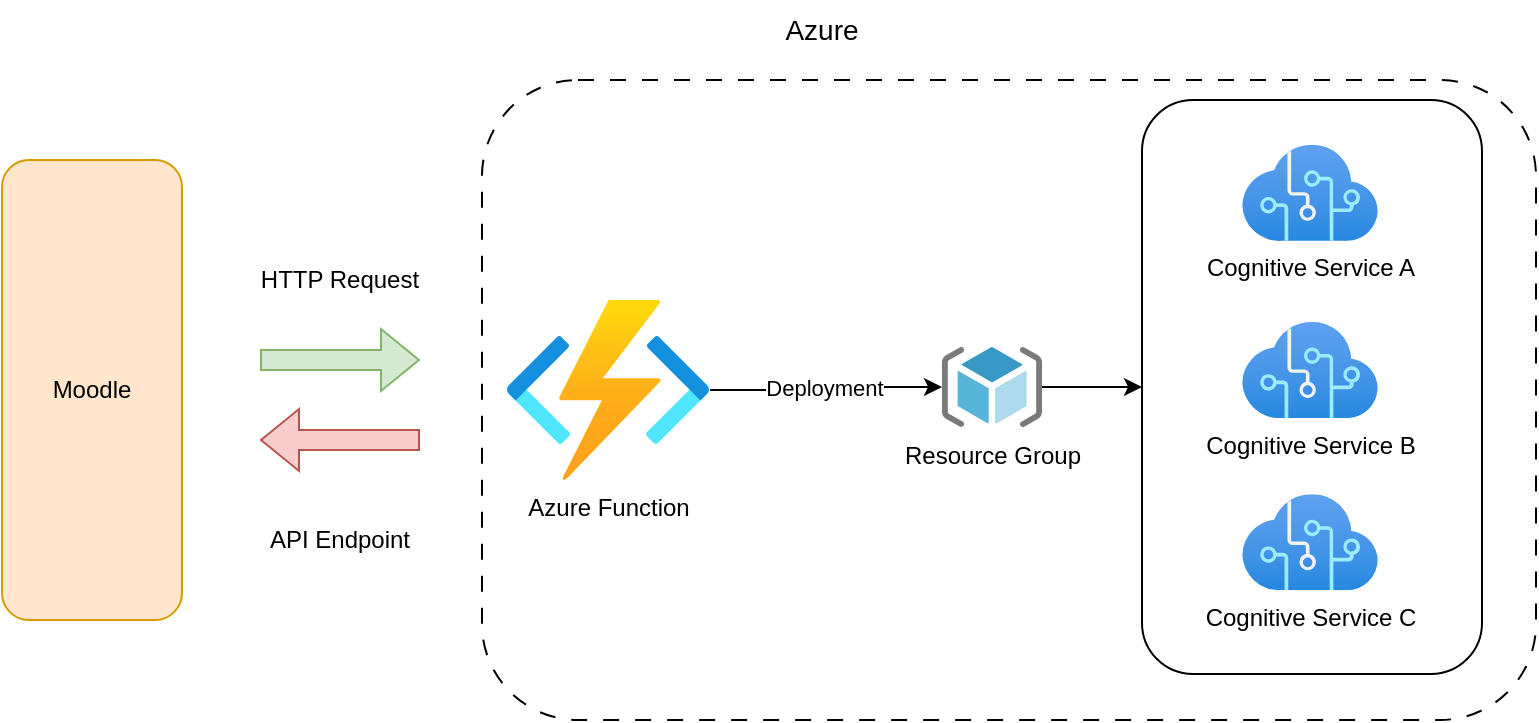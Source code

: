 <mxfile version="24.6.5" type="github">
  <diagram name="Seite-1" id="B4aqrbCCtMcahn1N4isW">
    <mxGraphModel dx="2074" dy="1121" grid="1" gridSize="10" guides="1" tooltips="1" connect="1" arrows="1" fold="1" page="1" pageScale="1" pageWidth="827" pageHeight="1169" math="0" shadow="0">
      <root>
        <mxCell id="0" />
        <mxCell id="1" parent="0" />
        <mxCell id="Re7rBB9W7esVl856Wmti-33" value="" style="rounded=1;whiteSpace=wrap;html=1;fillColor=none;dashed=1;dashPattern=8 8;" vertex="1" parent="1">
          <mxGeometry x="300" y="220" width="527" height="320" as="geometry" />
        </mxCell>
        <mxCell id="Re7rBB9W7esVl856Wmti-1" value="Moodle" style="rounded=1;whiteSpace=wrap;html=1;fillColor=#ffe6cc;strokeColor=#d79b00;" vertex="1" parent="1">
          <mxGeometry x="60" y="260" width="90" height="230" as="geometry" />
        </mxCell>
        <mxCell id="Re7rBB9W7esVl856Wmti-2" value="Azure Function" style="image;aspect=fixed;html=1;points=[];align=center;fontSize=12;image=img/lib/azure2/compute/Function_Apps.svg;" vertex="1" parent="1">
          <mxGeometry x="312" y="330" width="102" height="90" as="geometry" />
        </mxCell>
        <mxCell id="Re7rBB9W7esVl856Wmti-18" value="" style="shape=flexArrow;endArrow=classic;html=1;rounded=0;fillColor=#d5e8d4;strokeColor=#82b366;" edge="1" parent="1">
          <mxGeometry width="50" height="50" relative="1" as="geometry">
            <mxPoint x="189" y="360" as="sourcePoint" />
            <mxPoint x="269" y="360" as="targetPoint" />
          </mxGeometry>
        </mxCell>
        <mxCell id="Re7rBB9W7esVl856Wmti-19" value="" style="shape=flexArrow;endArrow=classic;html=1;rounded=0;fillColor=#f8cecc;strokeColor=#b85450;" edge="1" parent="1">
          <mxGeometry width="50" height="50" relative="1" as="geometry">
            <mxPoint x="269" y="400" as="sourcePoint" />
            <mxPoint x="189" y="400" as="targetPoint" />
          </mxGeometry>
        </mxCell>
        <mxCell id="Re7rBB9W7esVl856Wmti-21" value="HTTP Request" style="text;html=1;align=center;verticalAlign=middle;whiteSpace=wrap;rounded=0;" vertex="1" parent="1">
          <mxGeometry x="179" y="300" width="100" height="40" as="geometry" />
        </mxCell>
        <mxCell id="Re7rBB9W7esVl856Wmti-22" value="API Endpoint" style="text;html=1;align=center;verticalAlign=middle;whiteSpace=wrap;rounded=0;" vertex="1" parent="1">
          <mxGeometry x="179" y="430" width="100" height="40" as="geometry" />
        </mxCell>
        <mxCell id="Re7rBB9W7esVl856Wmti-44" style="edgeStyle=orthogonalEdgeStyle;rounded=0;orthogonalLoop=1;jettySize=auto;html=1;entryX=0;entryY=0.5;entryDx=0;entryDy=0;" edge="1" parent="1" source="Re7rBB9W7esVl856Wmti-26" target="Re7rBB9W7esVl856Wmti-28">
          <mxGeometry relative="1" as="geometry" />
        </mxCell>
        <mxCell id="Re7rBB9W7esVl856Wmti-26" value="Resource Group" style="image;sketch=0;aspect=fixed;html=1;points=[];align=center;fontSize=12;image=img/lib/mscae/ResourceGroup.svg;" vertex="1" parent="1">
          <mxGeometry x="530" y="353.5" width="50" height="40" as="geometry" />
        </mxCell>
        <mxCell id="Re7rBB9W7esVl856Wmti-27" value="Azure" style="text;html=1;align=center;verticalAlign=middle;whiteSpace=wrap;rounded=0;fontSize=14;" vertex="1" parent="1">
          <mxGeometry x="440" y="180" width="60" height="30" as="geometry" />
        </mxCell>
        <mxCell id="Re7rBB9W7esVl856Wmti-32" value="" style="group" vertex="1" connectable="0" parent="1">
          <mxGeometry x="630" y="230" width="170" height="287" as="geometry" />
        </mxCell>
        <mxCell id="Re7rBB9W7esVl856Wmti-28" value="" style="rounded=1;whiteSpace=wrap;html=1;fillColor=none;" vertex="1" parent="Re7rBB9W7esVl856Wmti-32">
          <mxGeometry width="170" height="287" as="geometry" />
        </mxCell>
        <mxCell id="Re7rBB9W7esVl856Wmti-29" value="Cognitive Service B" style="image;aspect=fixed;html=1;points=[];align=center;fontSize=12;image=img/lib/azure2/ai_machine_learning/Cognitive_Services.svg;" vertex="1" parent="Re7rBB9W7esVl856Wmti-32">
          <mxGeometry x="50" y="111.057" width="68" height="48" as="geometry" />
        </mxCell>
        <mxCell id="Re7rBB9W7esVl856Wmti-30" value="Cognitive Service A" style="image;aspect=fixed;html=1;points=[];align=center;fontSize=12;image=img/lib/azure2/ai_machine_learning/Cognitive_Services.svg;" vertex="1" parent="Re7rBB9W7esVl856Wmti-32">
          <mxGeometry x="50" y="22.461" width="68" height="48" as="geometry" />
        </mxCell>
        <mxCell id="Re7rBB9W7esVl856Wmti-31" value="Cognitive Service C" style="image;aspect=fixed;html=1;points=[];align=center;fontSize=12;image=img/lib/azure2/ai_machine_learning/Cognitive_Services.svg;" vertex="1" parent="Re7rBB9W7esVl856Wmti-32">
          <mxGeometry x="50" y="197.157" width="68" height="48" as="geometry" />
        </mxCell>
        <mxCell id="Re7rBB9W7esVl856Wmti-36" style="edgeStyle=orthogonalEdgeStyle;rounded=0;orthogonalLoop=1;jettySize=auto;html=1;entryX=0;entryY=0.5;entryDx=0;entryDy=0;entryPerimeter=0;" edge="1" parent="1" source="Re7rBB9W7esVl856Wmti-2" target="Re7rBB9W7esVl856Wmti-26">
          <mxGeometry relative="1" as="geometry" />
        </mxCell>
        <mxCell id="Re7rBB9W7esVl856Wmti-37" value="Deployment" style="edgeLabel;html=1;align=center;verticalAlign=middle;resizable=0;points=[];" vertex="1" connectable="0" parent="Re7rBB9W7esVl856Wmti-36">
          <mxGeometry x="0.138" relative="1" as="geometry">
            <mxPoint x="-9" as="offset" />
          </mxGeometry>
        </mxCell>
      </root>
    </mxGraphModel>
  </diagram>
</mxfile>
